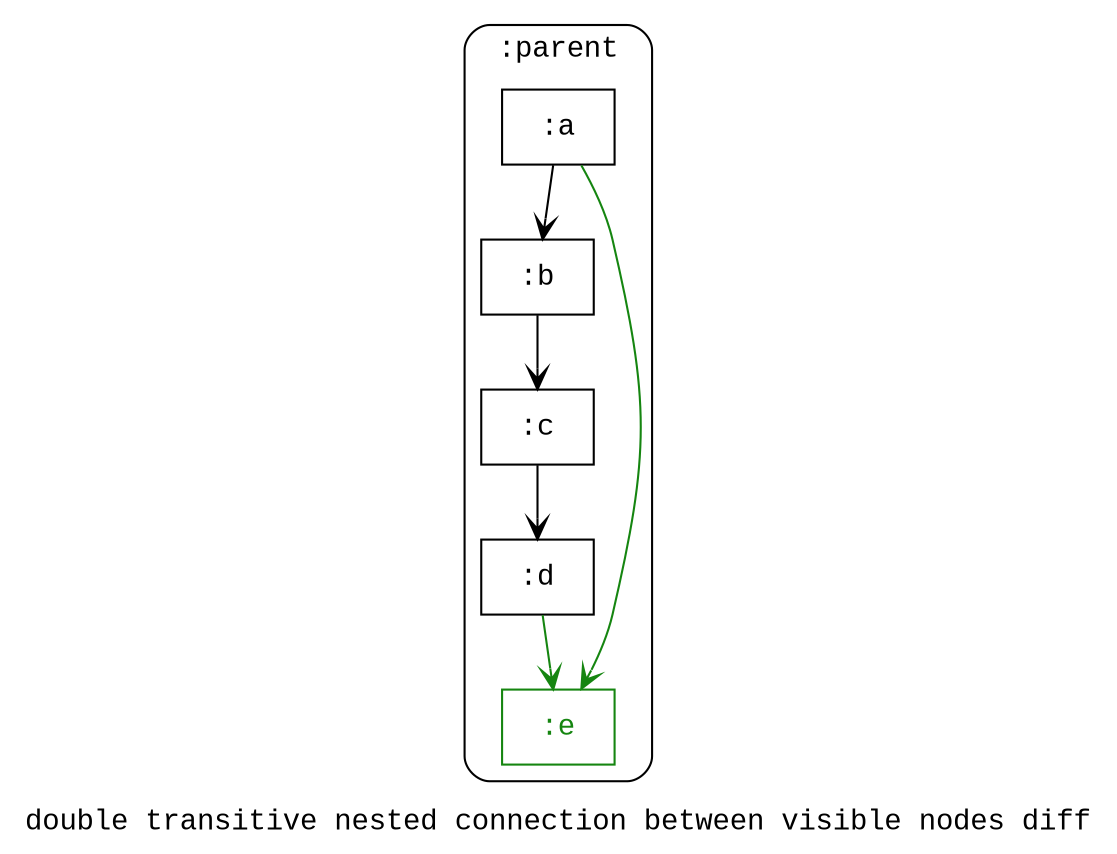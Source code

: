 digraph D {
    tooltip="double transitive nested connection between visible nodes diff";
    label="double transitive nested connection between visible nodes diff";
    bgcolor="#ffffff";
    fontcolor="#000000";
    fontname="Courier New";
    
    subgraph cluster_node1 { /* :parent */
        label=":parent";
        style="rounded";
        fontname="Courier New";
        color="#000000";
        fontcolor="#000000";
        tooltip=":parent";
        
        node2 [color="#000000",fontcolor="#000000",fontname="Courier New",shape="rectangle",tooltip=":parent:a",label=":a"]
        node3 [color="#000000",fontcolor="#000000",fontname="Courier New",shape="rectangle",tooltip=":parent:b",label=":b"]
        node4 [color="#000000",fontcolor="#000000",fontname="Courier New",shape="rectangle",tooltip=":parent:c",label=":c"]
        node5 [color="#000000",fontcolor="#000000",fontname="Courier New",shape="rectangle",tooltip=":parent:d",label=":d"]
        node6 [color="#158510",fontcolor="#158510",fontname="Courier New",shape="rectangle",tooltip=":parent:e",label=":e"]
    }
    
    node2 -> node3 [arrowhead="vee",color="#000000",tooltip=":parent:a\n   ->\n:parent:b",]
    node2 -> node6 [arrowhead="vee",color="#158510",tooltip=":parent:a\n   ->\n:parent:e",]
    node3 -> node4 [arrowhead="vee",color="#000000",tooltip=":parent:b\n   ->\n:parent:c",]
    node4 -> node5 [arrowhead="vee",color="#000000",tooltip=":parent:c\n   ->\n:parent:d",]
    node5 -> node6 [arrowhead="vee",color="#158510",tooltip=":parent:d\n   ->\n:parent:e",]
}
